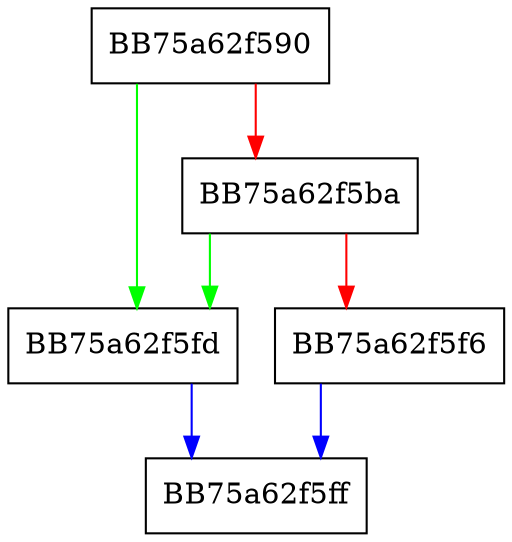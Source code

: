digraph z_unpack_worker {
  node [shape="box"];
  graph [splines=ortho];
  BB75a62f590 -> BB75a62f5fd [color="green"];
  BB75a62f590 -> BB75a62f5ba [color="red"];
  BB75a62f5ba -> BB75a62f5fd [color="green"];
  BB75a62f5ba -> BB75a62f5f6 [color="red"];
  BB75a62f5f6 -> BB75a62f5ff [color="blue"];
  BB75a62f5fd -> BB75a62f5ff [color="blue"];
}